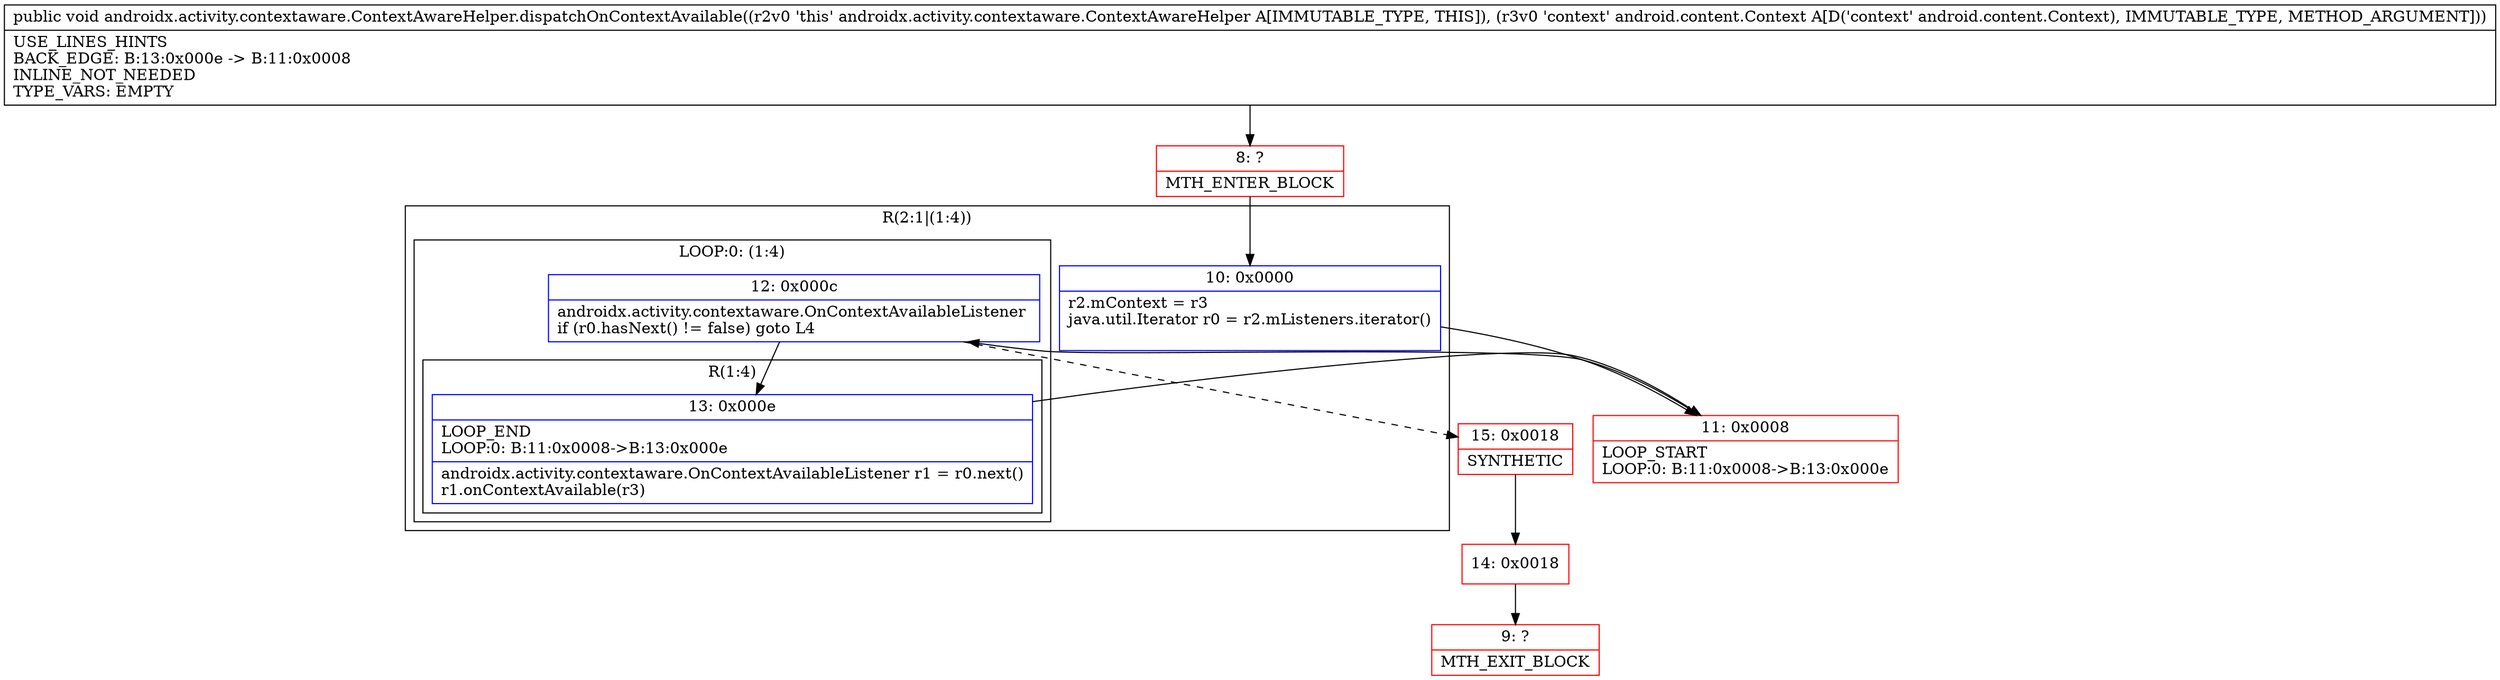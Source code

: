 digraph "CFG forandroidx.activity.contextaware.ContextAwareHelper.dispatchOnContextAvailable(Landroid\/content\/Context;)V" {
subgraph cluster_Region_568329377 {
label = "R(2:1|(1:4))";
node [shape=record,color=blue];
Node_10 [shape=record,label="{10\:\ 0x0000|r2.mContext = r3\ljava.util.Iterator r0 = r2.mListeners.iterator()\l\l}"];
subgraph cluster_LoopRegion_172262092 {
label = "LOOP:0: (1:4)";
node [shape=record,color=blue];
Node_12 [shape=record,label="{12\:\ 0x000c|androidx.activity.contextaware.OnContextAvailableListener \lif (r0.hasNext() != false) goto L4\l}"];
subgraph cluster_Region_1179001273 {
label = "R(1:4)";
node [shape=record,color=blue];
Node_13 [shape=record,label="{13\:\ 0x000e|LOOP_END\lLOOP:0: B:11:0x0008\-\>B:13:0x000e\l|androidx.activity.contextaware.OnContextAvailableListener r1 = r0.next()\lr1.onContextAvailable(r3)\l}"];
}
}
}
Node_8 [shape=record,color=red,label="{8\:\ ?|MTH_ENTER_BLOCK\l}"];
Node_11 [shape=record,color=red,label="{11\:\ 0x0008|LOOP_START\lLOOP:0: B:11:0x0008\-\>B:13:0x000e\l}"];
Node_15 [shape=record,color=red,label="{15\:\ 0x0018|SYNTHETIC\l}"];
Node_14 [shape=record,color=red,label="{14\:\ 0x0018}"];
Node_9 [shape=record,color=red,label="{9\:\ ?|MTH_EXIT_BLOCK\l}"];
MethodNode[shape=record,label="{public void androidx.activity.contextaware.ContextAwareHelper.dispatchOnContextAvailable((r2v0 'this' androidx.activity.contextaware.ContextAwareHelper A[IMMUTABLE_TYPE, THIS]), (r3v0 'context' android.content.Context A[D('context' android.content.Context), IMMUTABLE_TYPE, METHOD_ARGUMENT]))  | USE_LINES_HINTS\lBACK_EDGE: B:13:0x000e \-\> B:11:0x0008\lINLINE_NOT_NEEDED\lTYPE_VARS: EMPTY\l}"];
MethodNode -> Node_8;Node_10 -> Node_11;
Node_12 -> Node_13;
Node_12 -> Node_15[style=dashed];
Node_13 -> Node_11;
Node_8 -> Node_10;
Node_11 -> Node_12;
Node_15 -> Node_14;
Node_14 -> Node_9;
}

